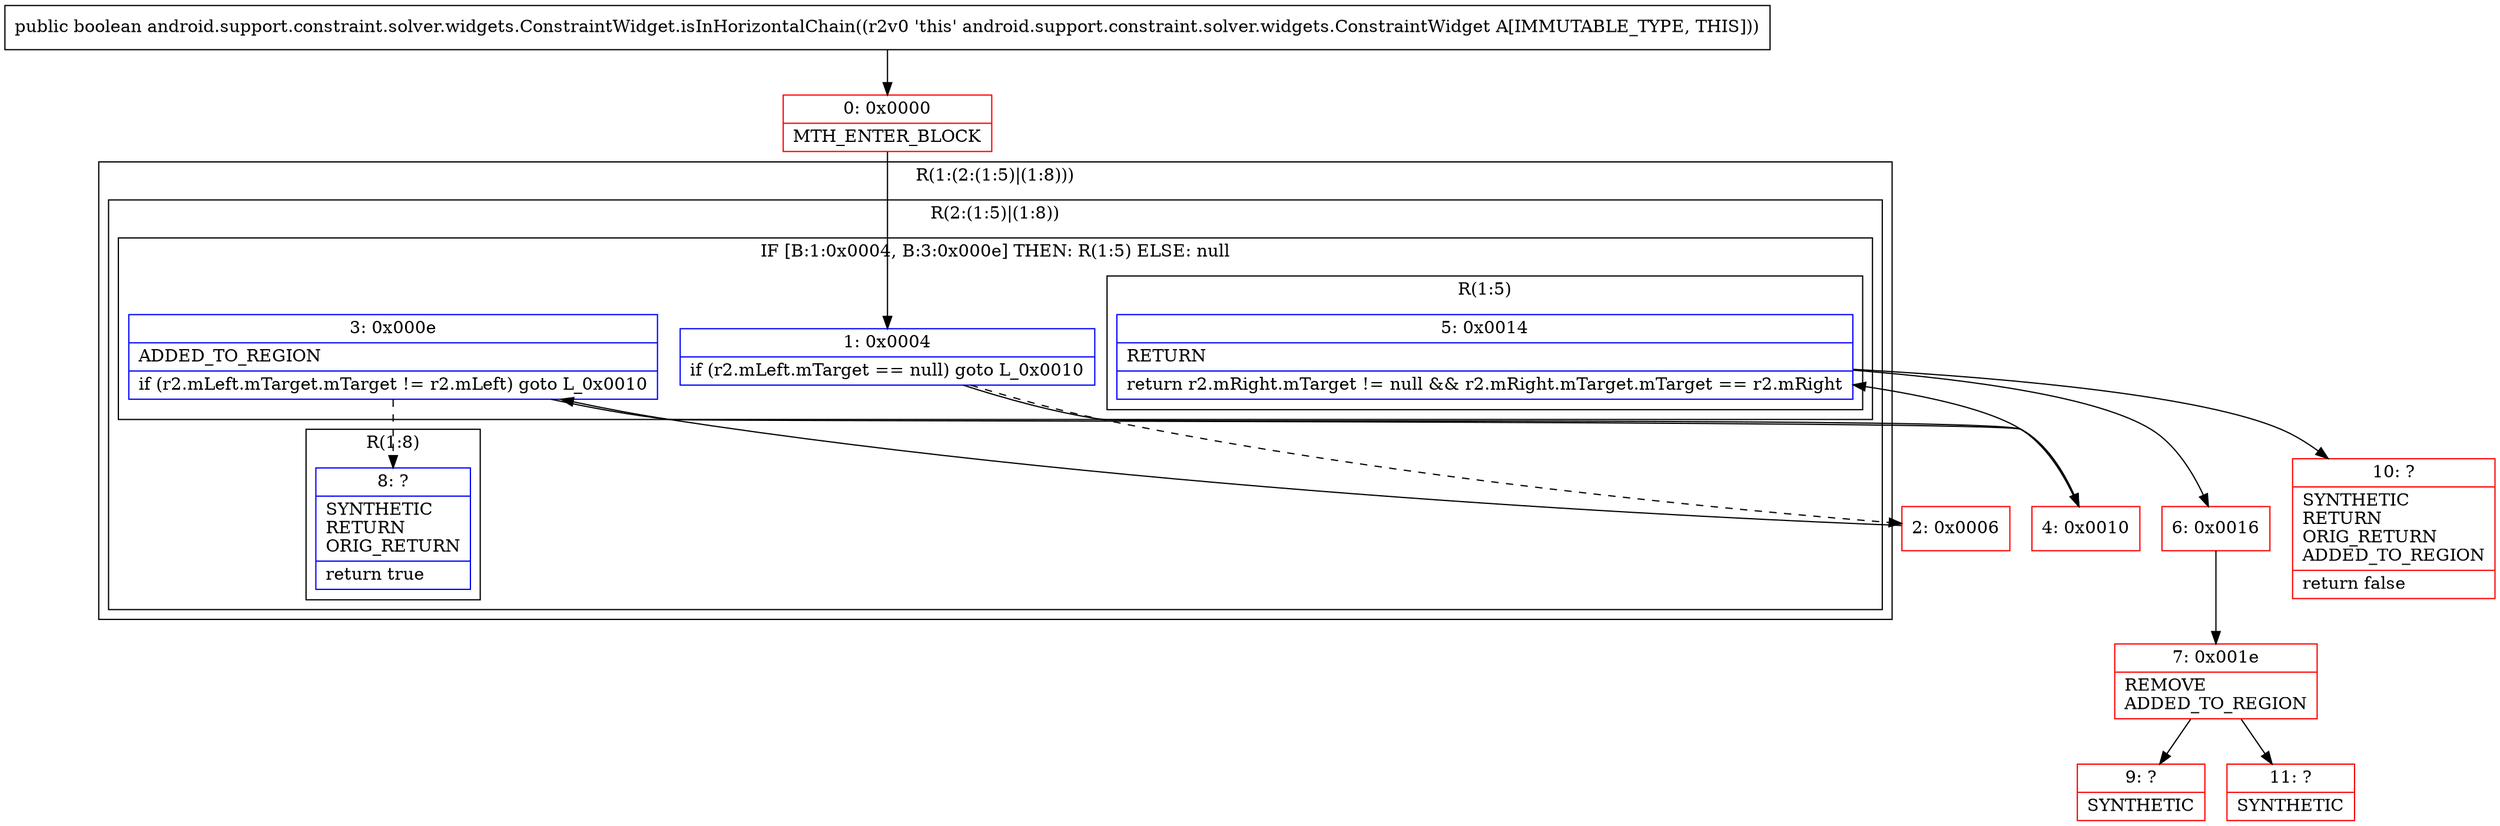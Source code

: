 digraph "CFG forandroid.support.constraint.solver.widgets.ConstraintWidget.isInHorizontalChain()Z" {
subgraph cluster_Region_90292076 {
label = "R(1:(2:(1:5)|(1:8)))";
node [shape=record,color=blue];
subgraph cluster_Region_1674556904 {
label = "R(2:(1:5)|(1:8))";
node [shape=record,color=blue];
subgraph cluster_IfRegion_639412835 {
label = "IF [B:1:0x0004, B:3:0x000e] THEN: R(1:5) ELSE: null";
node [shape=record,color=blue];
Node_1 [shape=record,label="{1\:\ 0x0004|if (r2.mLeft.mTarget == null) goto L_0x0010\l}"];
Node_3 [shape=record,label="{3\:\ 0x000e|ADDED_TO_REGION\l|if (r2.mLeft.mTarget.mTarget != r2.mLeft) goto L_0x0010\l}"];
subgraph cluster_Region_1765193088 {
label = "R(1:5)";
node [shape=record,color=blue];
Node_5 [shape=record,label="{5\:\ 0x0014|RETURN\l|return r2.mRight.mTarget != null && r2.mRight.mTarget.mTarget == r2.mRight\l}"];
}
}
subgraph cluster_Region_1638202645 {
label = "R(1:8)";
node [shape=record,color=blue];
Node_8 [shape=record,label="{8\:\ ?|SYNTHETIC\lRETURN\lORIG_RETURN\l|return true\l}"];
}
}
}
Node_0 [shape=record,color=red,label="{0\:\ 0x0000|MTH_ENTER_BLOCK\l}"];
Node_2 [shape=record,color=red,label="{2\:\ 0x0006}"];
Node_4 [shape=record,color=red,label="{4\:\ 0x0010}"];
Node_6 [shape=record,color=red,label="{6\:\ 0x0016}"];
Node_7 [shape=record,color=red,label="{7\:\ 0x001e|REMOVE\lADDED_TO_REGION\l}"];
Node_9 [shape=record,color=red,label="{9\:\ ?|SYNTHETIC\l}"];
Node_10 [shape=record,color=red,label="{10\:\ ?|SYNTHETIC\lRETURN\lORIG_RETURN\lADDED_TO_REGION\l|return false\l}"];
Node_11 [shape=record,color=red,label="{11\:\ ?|SYNTHETIC\l}"];
MethodNode[shape=record,label="{public boolean android.support.constraint.solver.widgets.ConstraintWidget.isInHorizontalChain((r2v0 'this' android.support.constraint.solver.widgets.ConstraintWidget A[IMMUTABLE_TYPE, THIS])) }"];
MethodNode -> Node_0;
Node_1 -> Node_2[style=dashed];
Node_1 -> Node_4;
Node_3 -> Node_4;
Node_3 -> Node_8[style=dashed];
Node_5 -> Node_6;
Node_5 -> Node_10;
Node_0 -> Node_1;
Node_2 -> Node_3;
Node_4 -> Node_5;
Node_6 -> Node_7;
Node_7 -> Node_9;
Node_7 -> Node_11;
}

